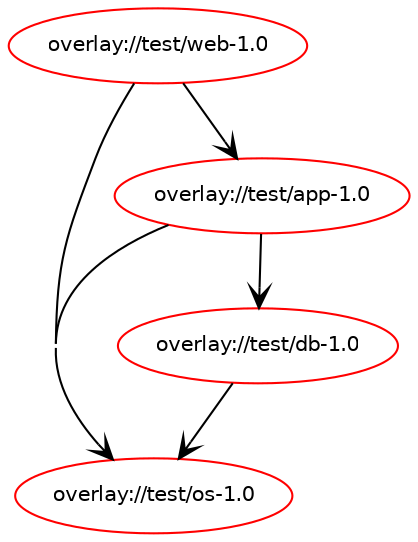 digraph prolog {

newrank=true;
concentrate=true;
compound=true;
graph [rankdir=TD];#, ranksep=2.5, nodesep=0.2];
edge  [arrowhead=vee];
node  [fontname=Helvetica,fontsize=10];

"overlay://test/web-1.0" [color=red, href="../test/web-1.0-rdepend.svg"];
"overlay://test/web-1.0" -> "overlay://test/os-1.0"
"overlay://test/web-1.0" -> "overlay://test/app-1.0"
"overlay://test/os-1.0" [color=red, href="../test/os-1.0-rdepend.svg"];
"overlay://test/app-1.0" [color=red, href="../test/app-1.0-rdepend.svg"];
"overlay://test/app-1.0" -> "overlay://test/os-1.0"
"overlay://test/app-1.0" -> "overlay://test/db-1.0"
"overlay://test/db-1.0" [color=red, href="../test/db-1.0-rdepend.svg"];
"overlay://test/db-1.0" -> "overlay://test/os-1.0"
}
